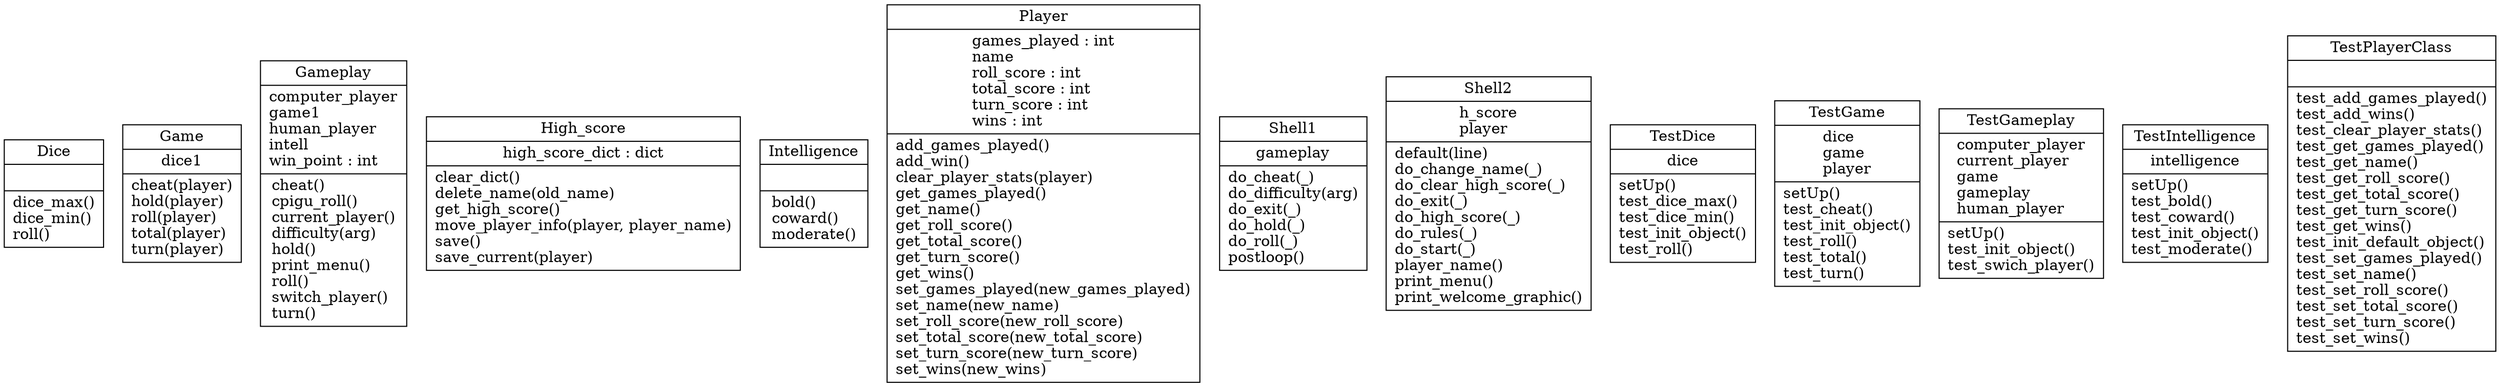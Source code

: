 digraph "classes" {
rankdir=BT
charset="utf-8"
"game.dice.Dice" [color="black", fontcolor="black", label=<{Dice|<br ALIGN="LEFT"/>|dice_max()<br ALIGN="LEFT"/>dice_min()<br ALIGN="LEFT"/>roll()<br ALIGN="LEFT"/>}>, shape="record", style="solid"];
"game.game.Game" [color="black", fontcolor="black", label=<{Game|dice1<br ALIGN="LEFT"/>|cheat(player)<br ALIGN="LEFT"/>hold(player)<br ALIGN="LEFT"/>roll(player)<br ALIGN="LEFT"/>total(player)<br ALIGN="LEFT"/>turn(player)<br ALIGN="LEFT"/>}>, shape="record", style="solid"];
"game.gameplay.Gameplay" [color="black", fontcolor="black", label=<{Gameplay|computer_player<br ALIGN="LEFT"/>game1<br ALIGN="LEFT"/>human_player<br ALIGN="LEFT"/>intell<br ALIGN="LEFT"/>win_point : int<br ALIGN="LEFT"/>|cheat()<br ALIGN="LEFT"/>cpigu_roll()<br ALIGN="LEFT"/>current_player()<br ALIGN="LEFT"/>difficulty(arg)<br ALIGN="LEFT"/>hold()<br ALIGN="LEFT"/>print_menu()<br ALIGN="LEFT"/>roll()<br ALIGN="LEFT"/>switch_player()<br ALIGN="LEFT"/>turn()<br ALIGN="LEFT"/>}>, shape="record", style="solid"];
"game.high_score.High_score" [color="black", fontcolor="black", label=<{High_score|high_score_dict : dict<br ALIGN="LEFT"/>|clear_dict()<br ALIGN="LEFT"/>delete_name(old_name)<br ALIGN="LEFT"/>get_high_score()<br ALIGN="LEFT"/>move_player_info(player, player_name)<br ALIGN="LEFT"/>save()<br ALIGN="LEFT"/>save_current(player)<br ALIGN="LEFT"/>}>, shape="record", style="solid"];
"game.intelligence.Intelligence" [color="black", fontcolor="black", label=<{Intelligence|<br ALIGN="LEFT"/>|bold()<br ALIGN="LEFT"/>coward()<br ALIGN="LEFT"/>moderate()<br ALIGN="LEFT"/>}>, shape="record", style="solid"];
"game.player.Player" [color="black", fontcolor="black", label=<{Player|games_played : int<br ALIGN="LEFT"/>name<br ALIGN="LEFT"/>roll_score : int<br ALIGN="LEFT"/>total_score : int<br ALIGN="LEFT"/>turn_score : int<br ALIGN="LEFT"/>wins : int<br ALIGN="LEFT"/>|add_games_played()<br ALIGN="LEFT"/>add_win()<br ALIGN="LEFT"/>clear_player_stats(player)<br ALIGN="LEFT"/>get_games_played()<br ALIGN="LEFT"/>get_name()<br ALIGN="LEFT"/>get_roll_score()<br ALIGN="LEFT"/>get_total_score()<br ALIGN="LEFT"/>get_turn_score()<br ALIGN="LEFT"/>get_wins()<br ALIGN="LEFT"/>set_games_played(new_games_played)<br ALIGN="LEFT"/>set_name(new_name)<br ALIGN="LEFT"/>set_roll_score(new_roll_score)<br ALIGN="LEFT"/>set_total_score(new_total_score)<br ALIGN="LEFT"/>set_turn_score(new_turn_score)<br ALIGN="LEFT"/>set_wins(new_wins)<br ALIGN="LEFT"/>}>, shape="record", style="solid"];
"game.shell1.Shell1" [color="black", fontcolor="black", label=<{Shell1|gameplay<br ALIGN="LEFT"/>|do_cheat(_)<br ALIGN="LEFT"/>do_difficulty(arg)<br ALIGN="LEFT"/>do_exit(_)<br ALIGN="LEFT"/>do_hold(_)<br ALIGN="LEFT"/>do_roll(_)<br ALIGN="LEFT"/>postloop()<br ALIGN="LEFT"/>}>, shape="record", style="solid"];
"game.shell2.Shell2" [color="black", fontcolor="black", label=<{Shell2|h_score<br ALIGN="LEFT"/>player<br ALIGN="LEFT"/>|default(line)<br ALIGN="LEFT"/>do_change_name(_)<br ALIGN="LEFT"/>do_clear_high_score(_)<br ALIGN="LEFT"/>do_exit(_)<br ALIGN="LEFT"/>do_high_score(_)<br ALIGN="LEFT"/>do_rules(_)<br ALIGN="LEFT"/>do_start(_)<br ALIGN="LEFT"/>player_name()<br ALIGN="LEFT"/>print_menu()<br ALIGN="LEFT"/>print_welcome_graphic()<br ALIGN="LEFT"/>}>, shape="record", style="solid"];
"game.test_dice.TestDice" [color="black", fontcolor="black", label=<{TestDice|dice<br ALIGN="LEFT"/>|setUp()<br ALIGN="LEFT"/>test_dice_max()<br ALIGN="LEFT"/>test_dice_min()<br ALIGN="LEFT"/>test_init_object()<br ALIGN="LEFT"/>test_roll()<br ALIGN="LEFT"/>}>, shape="record", style="solid"];
"game.test_game.TestGame" [color="black", fontcolor="black", label=<{TestGame|dice<br ALIGN="LEFT"/>game<br ALIGN="LEFT"/>player<br ALIGN="LEFT"/>|setUp()<br ALIGN="LEFT"/>test_cheat()<br ALIGN="LEFT"/>test_init_object()<br ALIGN="LEFT"/>test_roll()<br ALIGN="LEFT"/>test_total()<br ALIGN="LEFT"/>test_turn()<br ALIGN="LEFT"/>}>, shape="record", style="solid"];
"game.test_gameplay.TestGameplay" [color="black", fontcolor="black", label=<{TestGameplay|computer_player<br ALIGN="LEFT"/>current_player<br ALIGN="LEFT"/>game<br ALIGN="LEFT"/>gameplay<br ALIGN="LEFT"/>human_player<br ALIGN="LEFT"/>|setUp()<br ALIGN="LEFT"/>test_init_object()<br ALIGN="LEFT"/>test_swich_player()<br ALIGN="LEFT"/>}>, shape="record", style="solid"];
"game.test_intelligence.TestIntelligence" [color="black", fontcolor="black", label=<{TestIntelligence|intelligence<br ALIGN="LEFT"/>|setUp()<br ALIGN="LEFT"/>test_bold()<br ALIGN="LEFT"/>test_coward()<br ALIGN="LEFT"/>test_init_object()<br ALIGN="LEFT"/>test_moderate()<br ALIGN="LEFT"/>}>, shape="record", style="solid"];
"game.test_player.TestPlayerClass" [color="black", fontcolor="black", label=<{TestPlayerClass|<br ALIGN="LEFT"/>|test_add_games_played()<br ALIGN="LEFT"/>test_add_wins()<br ALIGN="LEFT"/>test_clear_player_stats()<br ALIGN="LEFT"/>test_get_games_played()<br ALIGN="LEFT"/>test_get_name()<br ALIGN="LEFT"/>test_get_roll_score()<br ALIGN="LEFT"/>test_get_total_score()<br ALIGN="LEFT"/>test_get_turn_score()<br ALIGN="LEFT"/>test_get_wins()<br ALIGN="LEFT"/>test_init_default_object()<br ALIGN="LEFT"/>test_set_games_played()<br ALIGN="LEFT"/>test_set_name()<br ALIGN="LEFT"/>test_set_roll_score()<br ALIGN="LEFT"/>test_set_total_score()<br ALIGN="LEFT"/>test_set_turn_score()<br ALIGN="LEFT"/>test_set_wins()<br ALIGN="LEFT"/>}>, shape="record", style="solid"];
}
